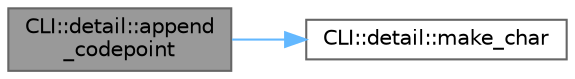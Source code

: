 digraph "CLI::detail::append_codepoint"
{
 // LATEX_PDF_SIZE
  bgcolor="transparent";
  edge [fontname=Helvetica,fontsize=10,labelfontname=Helvetica,labelfontsize=10];
  node [fontname=Helvetica,fontsize=10,shape=box,height=0.2,width=0.4];
  rankdir="LR";
  Node1 [id="Node000001",label="CLI::detail::append\l_codepoint",height=0.2,width=0.4,color="gray40", fillcolor="grey60", style="filled", fontcolor="black",tooltip=" "];
  Node1 -> Node2 [id="edge1_Node000001_Node000002",color="steelblue1",style="solid",tooltip=" "];
  Node2 [id="Node000002",label="CLI::detail::make_char",height=0.2,width=0.4,color="grey40", fillcolor="white", style="filled",URL="$namespace_c_l_i_1_1detail.html#a43d5344a6dc6f548296d77ee38f1c785",tooltip=" "];
}
